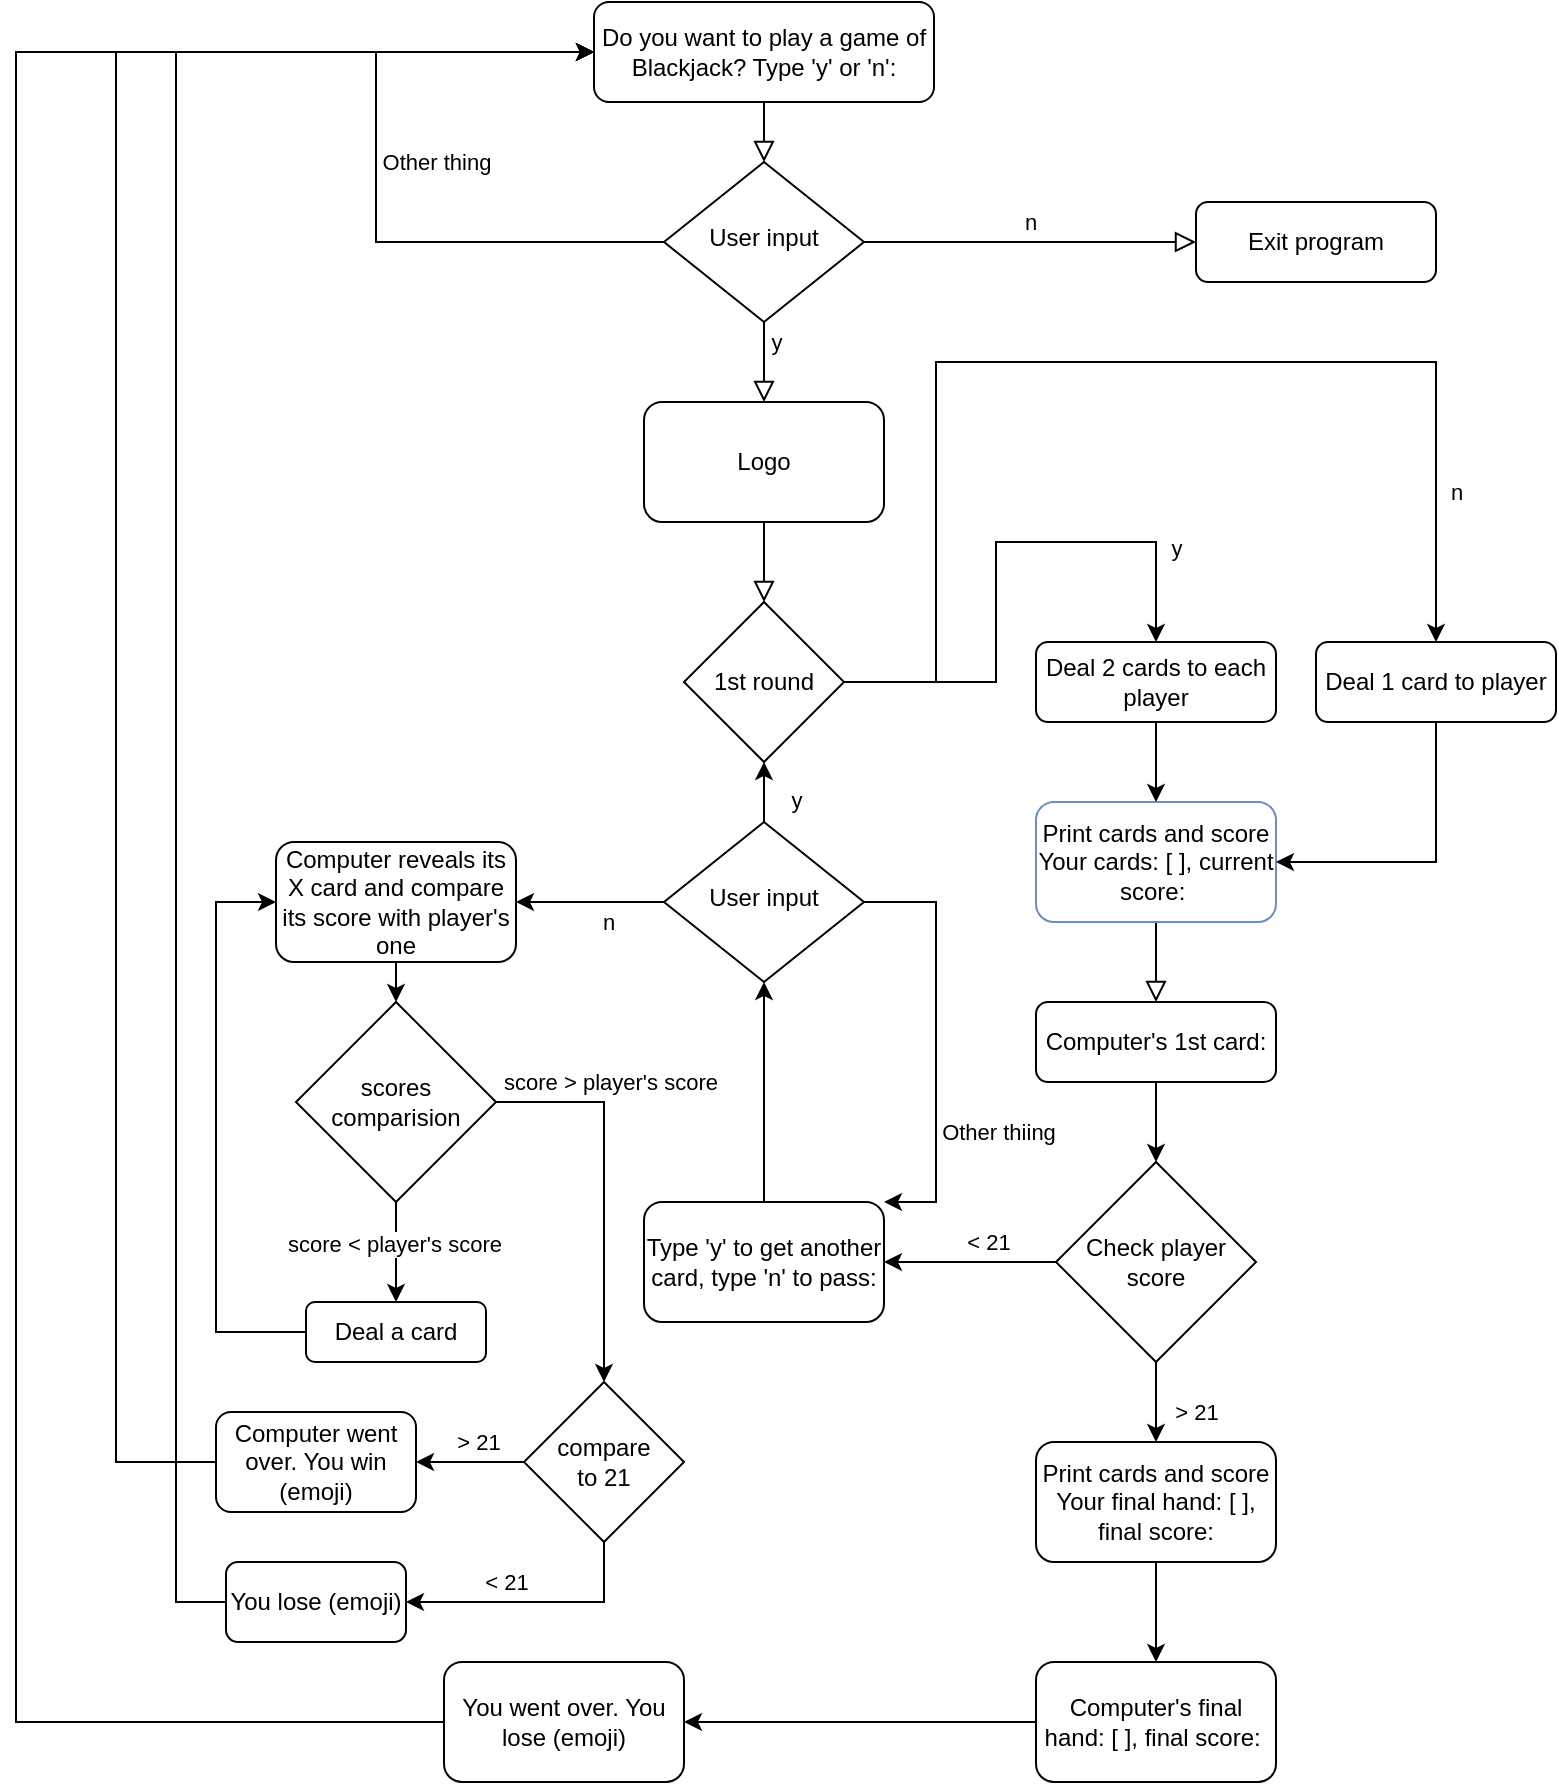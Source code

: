 <mxfile version="21.7.5" type="device">
  <diagram id="C5RBs43oDa-KdzZeNtuy" name="Page-1">
    <mxGraphModel dx="1063" dy="793" grid="1" gridSize="10" guides="1" tooltips="1" connect="1" arrows="1" fold="1" page="1" pageScale="1" pageWidth="827" pageHeight="1169" math="0" shadow="0">
      <root>
        <mxCell id="WIyWlLk6GJQsqaUBKTNV-0" />
        <mxCell id="WIyWlLk6GJQsqaUBKTNV-1" parent="WIyWlLk6GJQsqaUBKTNV-0" />
        <mxCell id="WIyWlLk6GJQsqaUBKTNV-2" value="" style="rounded=0;html=1;jettySize=auto;orthogonalLoop=1;fontSize=11;endArrow=block;endFill=0;endSize=8;strokeWidth=1;shadow=0;labelBackgroundColor=none;edgeStyle=orthogonalEdgeStyle;" parent="WIyWlLk6GJQsqaUBKTNV-1" source="WIyWlLk6GJQsqaUBKTNV-3" target="WIyWlLk6GJQsqaUBKTNV-6" edge="1">
          <mxGeometry relative="1" as="geometry" />
        </mxCell>
        <mxCell id="WIyWlLk6GJQsqaUBKTNV-3" value="Do you want to play a game of Blackjack? Type &#39;y&#39; or &#39;n&#39;:" style="rounded=1;whiteSpace=wrap;html=1;fontSize=12;glass=0;strokeWidth=1;shadow=0;" parent="WIyWlLk6GJQsqaUBKTNV-1" vertex="1">
          <mxGeometry x="329" y="20" width="170" height="50" as="geometry" />
        </mxCell>
        <mxCell id="WIyWlLk6GJQsqaUBKTNV-4" value="" style="rounded=0;html=1;jettySize=auto;orthogonalLoop=1;fontSize=11;endArrow=block;endFill=0;endSize=8;strokeWidth=1;shadow=0;labelBackgroundColor=none;edgeStyle=orthogonalEdgeStyle;entryX=0.5;entryY=0;entryDx=0;entryDy=0;" parent="WIyWlLk6GJQsqaUBKTNV-1" source="WIyWlLk6GJQsqaUBKTNV-6" target="Mu0KdUSEUAVp_XpvKvDE-2" edge="1">
          <mxGeometry y="20" relative="1" as="geometry">
            <mxPoint as="offset" />
            <mxPoint x="414" y="240" as="targetPoint" />
          </mxGeometry>
        </mxCell>
        <mxCell id="Mu0KdUSEUAVp_XpvKvDE-21" value="y" style="edgeLabel;html=1;align=center;verticalAlign=middle;resizable=0;points=[];" vertex="1" connectable="0" parent="WIyWlLk6GJQsqaUBKTNV-4">
          <mxGeometry x="-0.72" relative="1" as="geometry">
            <mxPoint x="6" y="4" as="offset" />
          </mxGeometry>
        </mxCell>
        <mxCell id="WIyWlLk6GJQsqaUBKTNV-5" value="n" style="edgeStyle=orthogonalEdgeStyle;rounded=0;html=1;jettySize=auto;orthogonalLoop=1;fontSize=11;endArrow=block;endFill=0;endSize=8;strokeWidth=1;shadow=0;labelBackgroundColor=none;" parent="WIyWlLk6GJQsqaUBKTNV-1" source="WIyWlLk6GJQsqaUBKTNV-6" target="WIyWlLk6GJQsqaUBKTNV-7" edge="1">
          <mxGeometry y="10" relative="1" as="geometry">
            <mxPoint as="offset" />
          </mxGeometry>
        </mxCell>
        <mxCell id="WIyWlLk6GJQsqaUBKTNV-6" value="User input" style="rhombus;whiteSpace=wrap;html=1;shadow=0;fontFamily=Helvetica;fontSize=12;align=center;strokeWidth=1;spacing=6;spacingTop=-4;" parent="WIyWlLk6GJQsqaUBKTNV-1" vertex="1">
          <mxGeometry x="364" y="100" width="100" height="80" as="geometry" />
        </mxCell>
        <mxCell id="WIyWlLk6GJQsqaUBKTNV-7" value="Exit program" style="rounded=1;whiteSpace=wrap;html=1;fontSize=12;glass=0;strokeWidth=1;shadow=0;" parent="WIyWlLk6GJQsqaUBKTNV-1" vertex="1">
          <mxGeometry x="630" y="120" width="120" height="40" as="geometry" />
        </mxCell>
        <mxCell id="WIyWlLk6GJQsqaUBKTNV-8" value="" style="rounded=0;html=1;jettySize=auto;orthogonalLoop=1;fontSize=11;endArrow=block;endFill=0;endSize=8;strokeWidth=1;shadow=0;labelBackgroundColor=none;edgeStyle=orthogonalEdgeStyle;exitX=0.5;exitY=1;exitDx=0;exitDy=0;" parent="WIyWlLk6GJQsqaUBKTNV-1" source="Mu0KdUSEUAVp_XpvKvDE-11" target="WIyWlLk6GJQsqaUBKTNV-11" edge="1">
          <mxGeometry x="0.333" y="20" relative="1" as="geometry">
            <mxPoint as="offset" />
            <mxPoint x="130" y="200" as="sourcePoint" />
          </mxGeometry>
        </mxCell>
        <mxCell id="WIyWlLk6GJQsqaUBKTNV-9" value="" style="edgeStyle=orthogonalEdgeStyle;rounded=0;html=1;jettySize=auto;orthogonalLoop=1;fontSize=11;endArrow=block;endFill=0;endSize=8;strokeWidth=1;shadow=0;labelBackgroundColor=none;exitX=0.5;exitY=1;exitDx=0;exitDy=0;entryX=0.5;entryY=0;entryDx=0;entryDy=0;" parent="WIyWlLk6GJQsqaUBKTNV-1" source="Mu0KdUSEUAVp_XpvKvDE-2" target="Mu0KdUSEUAVp_XpvKvDE-6" edge="1">
          <mxGeometry y="10" relative="1" as="geometry">
            <mxPoint as="offset" />
            <mxPoint x="464" y="280" as="sourcePoint" />
            <mxPoint x="414" y="330" as="targetPoint" />
          </mxGeometry>
        </mxCell>
        <mxCell id="WIyWlLk6GJQsqaUBKTNV-11" value="Computer&#39;s 1st card:" style="rounded=1;whiteSpace=wrap;html=1;fontSize=12;glass=0;strokeWidth=1;shadow=0;" parent="WIyWlLk6GJQsqaUBKTNV-1" vertex="1">
          <mxGeometry x="550" y="520" width="120" height="40" as="geometry" />
        </mxCell>
        <mxCell id="WIyWlLk6GJQsqaUBKTNV-12" value="Deal 2 cards to each player" style="rounded=1;whiteSpace=wrap;html=1;fontSize=12;glass=0;strokeWidth=1;shadow=0;" parent="WIyWlLk6GJQsqaUBKTNV-1" vertex="1">
          <mxGeometry x="550" y="340" width="120" height="40" as="geometry" />
        </mxCell>
        <mxCell id="Mu0KdUSEUAVp_XpvKvDE-0" value="" style="endArrow=classic;html=1;rounded=0;entryX=0;entryY=0.5;entryDx=0;entryDy=0;exitX=0;exitY=0.5;exitDx=0;exitDy=0;" edge="1" parent="WIyWlLk6GJQsqaUBKTNV-1" source="WIyWlLk6GJQsqaUBKTNV-6" target="WIyWlLk6GJQsqaUBKTNV-3">
          <mxGeometry width="50" height="50" relative="1" as="geometry">
            <mxPoint x="390" y="430" as="sourcePoint" />
            <mxPoint x="440" y="380" as="targetPoint" />
            <Array as="points">
              <mxPoint x="220" y="140" />
              <mxPoint x="220" y="45" />
            </Array>
          </mxGeometry>
        </mxCell>
        <mxCell id="Mu0KdUSEUAVp_XpvKvDE-1" value="Other thing" style="edgeLabel;html=1;align=center;verticalAlign=middle;resizable=0;points=[];" vertex="1" connectable="0" parent="Mu0KdUSEUAVp_XpvKvDE-0">
          <mxGeometry x="0.006" y="-1" relative="1" as="geometry">
            <mxPoint x="29" y="-9" as="offset" />
          </mxGeometry>
        </mxCell>
        <mxCell id="Mu0KdUSEUAVp_XpvKvDE-2" value="Logo" style="rounded=1;whiteSpace=wrap;html=1;" vertex="1" parent="WIyWlLk6GJQsqaUBKTNV-1">
          <mxGeometry x="354" y="220" width="120" height="60" as="geometry" />
        </mxCell>
        <mxCell id="Mu0KdUSEUAVp_XpvKvDE-6" value="1st round" style="rhombus;whiteSpace=wrap;html=1;" vertex="1" parent="WIyWlLk6GJQsqaUBKTNV-1">
          <mxGeometry x="374" y="320" width="80" height="80" as="geometry" />
        </mxCell>
        <mxCell id="Mu0KdUSEUAVp_XpvKvDE-11" value="Print cards and score&lt;br&gt;Your cards: [ ], current score:&amp;nbsp;" style="rounded=1;whiteSpace=wrap;html=1;fillColor=#FFFFFF;strokeColor=#6c8ebf;" vertex="1" parent="WIyWlLk6GJQsqaUBKTNV-1">
          <mxGeometry x="550" y="420" width="120" height="60" as="geometry" />
        </mxCell>
        <mxCell id="Mu0KdUSEUAVp_XpvKvDE-12" value="" style="endArrow=classic;html=1;rounded=0;entryX=0.5;entryY=0;entryDx=0;entryDy=0;exitX=0.5;exitY=1;exitDx=0;exitDy=0;" edge="1" parent="WIyWlLk6GJQsqaUBKTNV-1" source="WIyWlLk6GJQsqaUBKTNV-12" target="Mu0KdUSEUAVp_XpvKvDE-11">
          <mxGeometry width="50" height="50" relative="1" as="geometry">
            <mxPoint x="390" y="430" as="sourcePoint" />
            <mxPoint x="440" y="380" as="targetPoint" />
          </mxGeometry>
        </mxCell>
        <mxCell id="Mu0KdUSEUAVp_XpvKvDE-13" value="Type &#39;y&#39; to get another card, type &#39;n&#39; to pass:" style="rounded=1;whiteSpace=wrap;html=1;" vertex="1" parent="WIyWlLk6GJQsqaUBKTNV-1">
          <mxGeometry x="354" y="620" width="120" height="60" as="geometry" />
        </mxCell>
        <mxCell id="Mu0KdUSEUAVp_XpvKvDE-14" value="" style="endArrow=classic;html=1;rounded=0;entryX=0.5;entryY=0;entryDx=0;entryDy=0;exitX=0.5;exitY=1;exitDx=0;exitDy=0;" edge="1" parent="WIyWlLk6GJQsqaUBKTNV-1" source="WIyWlLk6GJQsqaUBKTNV-11" target="Mu0KdUSEUAVp_XpvKvDE-27">
          <mxGeometry width="50" height="50" relative="1" as="geometry">
            <mxPoint x="390" y="470" as="sourcePoint" />
            <mxPoint x="440" y="420" as="targetPoint" />
          </mxGeometry>
        </mxCell>
        <mxCell id="Mu0KdUSEUAVp_XpvKvDE-15" value="User input" style="rhombus;whiteSpace=wrap;html=1;shadow=0;fontFamily=Helvetica;fontSize=12;align=center;strokeWidth=1;spacing=6;spacingTop=-4;" vertex="1" parent="WIyWlLk6GJQsqaUBKTNV-1">
          <mxGeometry x="364" y="430" width="100" height="80" as="geometry" />
        </mxCell>
        <mxCell id="Mu0KdUSEUAVp_XpvKvDE-19" value="" style="endArrow=classic;html=1;rounded=0;entryX=0.5;entryY=1;entryDx=0;entryDy=0;exitX=0.5;exitY=0;exitDx=0;exitDy=0;" edge="1" parent="WIyWlLk6GJQsqaUBKTNV-1" source="Mu0KdUSEUAVp_XpvKvDE-15" target="Mu0KdUSEUAVp_XpvKvDE-6">
          <mxGeometry width="50" height="50" relative="1" as="geometry">
            <mxPoint x="414" y="590" as="sourcePoint" />
            <mxPoint x="440" y="380" as="targetPoint" />
          </mxGeometry>
        </mxCell>
        <mxCell id="Mu0KdUSEUAVp_XpvKvDE-41" value="y" style="edgeLabel;html=1;align=center;verticalAlign=middle;resizable=0;points=[];" vertex="1" connectable="0" parent="Mu0KdUSEUAVp_XpvKvDE-19">
          <mxGeometry x="-0.19" y="-2" relative="1" as="geometry">
            <mxPoint x="14" y="1" as="offset" />
          </mxGeometry>
        </mxCell>
        <mxCell id="Mu0KdUSEUAVp_XpvKvDE-22" value="Deal 1 card to player" style="rounded=1;whiteSpace=wrap;html=1;fontSize=12;glass=0;strokeWidth=1;shadow=0;" vertex="1" parent="WIyWlLk6GJQsqaUBKTNV-1">
          <mxGeometry x="690" y="340" width="120" height="40" as="geometry" />
        </mxCell>
        <mxCell id="Mu0KdUSEUAVp_XpvKvDE-24" value="" style="endArrow=classic;html=1;rounded=0;exitX=0.5;exitY=1;exitDx=0;exitDy=0;entryX=1;entryY=0.5;entryDx=0;entryDy=0;" edge="1" parent="WIyWlLk6GJQsqaUBKTNV-1" source="Mu0KdUSEUAVp_XpvKvDE-22" target="Mu0KdUSEUAVp_XpvKvDE-11">
          <mxGeometry width="50" height="50" relative="1" as="geometry">
            <mxPoint x="390" y="430" as="sourcePoint" />
            <mxPoint x="240" y="420" as="targetPoint" />
            <Array as="points">
              <mxPoint x="750" y="450" />
            </Array>
          </mxGeometry>
        </mxCell>
        <mxCell id="Mu0KdUSEUAVp_XpvKvDE-27" value="Check player score" style="rhombus;whiteSpace=wrap;html=1;" vertex="1" parent="WIyWlLk6GJQsqaUBKTNV-1">
          <mxGeometry x="560" y="600" width="100" height="100" as="geometry" />
        </mxCell>
        <mxCell id="Mu0KdUSEUAVp_XpvKvDE-29" value="" style="endArrow=classic;html=1;rounded=0;exitX=0;exitY=0.5;exitDx=0;exitDy=0;entryX=1;entryY=0.5;entryDx=0;entryDy=0;" edge="1" parent="WIyWlLk6GJQsqaUBKTNV-1" source="Mu0KdUSEUAVp_XpvKvDE-27" target="Mu0KdUSEUAVp_XpvKvDE-13">
          <mxGeometry width="50" height="50" relative="1" as="geometry">
            <mxPoint x="390" y="460" as="sourcePoint" />
            <mxPoint x="440" y="410" as="targetPoint" />
          </mxGeometry>
        </mxCell>
        <mxCell id="Mu0KdUSEUAVp_XpvKvDE-30" value="&amp;lt; 21" style="edgeLabel;html=1;align=center;verticalAlign=middle;resizable=0;points=[];" vertex="1" connectable="0" parent="Mu0KdUSEUAVp_XpvKvDE-29">
          <mxGeometry x="-0.541" y="2" relative="1" as="geometry">
            <mxPoint x="-15" y="-12" as="offset" />
          </mxGeometry>
        </mxCell>
        <mxCell id="Mu0KdUSEUAVp_XpvKvDE-34" value="" style="endArrow=classic;html=1;rounded=0;exitX=0.5;exitY=0;exitDx=0;exitDy=0;entryX=0.5;entryY=1;entryDx=0;entryDy=0;" edge="1" parent="WIyWlLk6GJQsqaUBKTNV-1" source="Mu0KdUSEUAVp_XpvKvDE-13" target="Mu0KdUSEUAVp_XpvKvDE-15">
          <mxGeometry width="50" height="50" relative="1" as="geometry">
            <mxPoint x="390" y="460" as="sourcePoint" />
            <mxPoint x="440" y="410" as="targetPoint" />
          </mxGeometry>
        </mxCell>
        <mxCell id="Mu0KdUSEUAVp_XpvKvDE-37" value="" style="endArrow=classic;html=1;rounded=0;entryX=0.5;entryY=0;entryDx=0;entryDy=0;exitX=1;exitY=0.5;exitDx=0;exitDy=0;" edge="1" parent="WIyWlLk6GJQsqaUBKTNV-1" source="Mu0KdUSEUAVp_XpvKvDE-6" target="WIyWlLk6GJQsqaUBKTNV-12">
          <mxGeometry width="50" height="50" relative="1" as="geometry">
            <mxPoint x="390" y="460" as="sourcePoint" />
            <mxPoint x="440" y="410" as="targetPoint" />
            <Array as="points">
              <mxPoint x="530" y="360" />
              <mxPoint x="530" y="290" />
              <mxPoint x="610" y="290" />
            </Array>
          </mxGeometry>
        </mxCell>
        <mxCell id="Mu0KdUSEUAVp_XpvKvDE-39" value="y" style="edgeLabel;html=1;align=center;verticalAlign=middle;resizable=0;points=[];" vertex="1" connectable="0" parent="Mu0KdUSEUAVp_XpvKvDE-37">
          <mxGeometry x="0.661" y="1" relative="1" as="geometry">
            <mxPoint x="9" as="offset" />
          </mxGeometry>
        </mxCell>
        <mxCell id="Mu0KdUSEUAVp_XpvKvDE-38" value="" style="endArrow=classic;html=1;rounded=0;entryX=0.5;entryY=0;entryDx=0;entryDy=0;exitX=1;exitY=0.5;exitDx=0;exitDy=0;" edge="1" parent="WIyWlLk6GJQsqaUBKTNV-1" source="Mu0KdUSEUAVp_XpvKvDE-6" target="Mu0KdUSEUAVp_XpvKvDE-22">
          <mxGeometry width="50" height="50" relative="1" as="geometry">
            <mxPoint x="390" y="460" as="sourcePoint" />
            <mxPoint x="440" y="410" as="targetPoint" />
            <Array as="points">
              <mxPoint x="500" y="360" />
              <mxPoint x="500" y="200" />
              <mxPoint x="750" y="200" />
            </Array>
          </mxGeometry>
        </mxCell>
        <mxCell id="Mu0KdUSEUAVp_XpvKvDE-40" value="n" style="edgeLabel;html=1;align=center;verticalAlign=middle;resizable=0;points=[];" vertex="1" connectable="0" parent="Mu0KdUSEUAVp_XpvKvDE-38">
          <mxGeometry x="0.759" relative="1" as="geometry">
            <mxPoint x="10" y="-3" as="offset" />
          </mxGeometry>
        </mxCell>
        <mxCell id="Mu0KdUSEUAVp_XpvKvDE-42" value="" style="endArrow=classic;html=1;rounded=0;entryX=1;entryY=0;entryDx=0;entryDy=0;exitX=1;exitY=0.5;exitDx=0;exitDy=0;" edge="1" parent="WIyWlLk6GJQsqaUBKTNV-1" source="Mu0KdUSEUAVp_XpvKvDE-15" target="Mu0KdUSEUAVp_XpvKvDE-13">
          <mxGeometry width="50" height="50" relative="1" as="geometry">
            <mxPoint x="390" y="460" as="sourcePoint" />
            <mxPoint x="440" y="410" as="targetPoint" />
            <Array as="points">
              <mxPoint x="500" y="470" />
              <mxPoint x="500" y="620" />
            </Array>
          </mxGeometry>
        </mxCell>
        <mxCell id="Mu0KdUSEUAVp_XpvKvDE-43" value="Other thiing" style="edgeLabel;html=1;align=center;verticalAlign=middle;resizable=0;points=[];" vertex="1" connectable="0" parent="Mu0KdUSEUAVp_XpvKvDE-42">
          <mxGeometry x="0.166" y="1" relative="1" as="geometry">
            <mxPoint x="30" y="27" as="offset" />
          </mxGeometry>
        </mxCell>
        <mxCell id="Mu0KdUSEUAVp_XpvKvDE-44" value="" style="endArrow=classic;html=1;rounded=0;exitX=0;exitY=0.5;exitDx=0;exitDy=0;entryX=1;entryY=0.5;entryDx=0;entryDy=0;" edge="1" parent="WIyWlLk6GJQsqaUBKTNV-1" source="Mu0KdUSEUAVp_XpvKvDE-15" target="Mu0KdUSEUAVp_XpvKvDE-63">
          <mxGeometry width="50" height="50" relative="1" as="geometry">
            <mxPoint x="390" y="460" as="sourcePoint" />
            <mxPoint x="250" y="540" as="targetPoint" />
          </mxGeometry>
        </mxCell>
        <mxCell id="Mu0KdUSEUAVp_XpvKvDE-45" value="n" style="edgeLabel;html=1;align=center;verticalAlign=middle;resizable=0;points=[];" vertex="1" connectable="0" parent="Mu0KdUSEUAVp_XpvKvDE-44">
          <mxGeometry x="0.281" relative="1" as="geometry">
            <mxPoint x="19" y="10" as="offset" />
          </mxGeometry>
        </mxCell>
        <mxCell id="Mu0KdUSEUAVp_XpvKvDE-46" value="" style="endArrow=classic;html=1;rounded=0;exitX=0.5;exitY=1;exitDx=0;exitDy=0;entryX=0.5;entryY=0;entryDx=0;entryDy=0;" edge="1" parent="WIyWlLk6GJQsqaUBKTNV-1" source="Mu0KdUSEUAVp_XpvKvDE-27" target="Mu0KdUSEUAVp_XpvKvDE-48">
          <mxGeometry width="50" height="50" relative="1" as="geometry">
            <mxPoint x="390" y="600" as="sourcePoint" />
            <mxPoint x="610" y="760" as="targetPoint" />
          </mxGeometry>
        </mxCell>
        <mxCell id="Mu0KdUSEUAVp_XpvKvDE-47" value="&amp;gt; 21" style="edgeLabel;html=1;align=center;verticalAlign=middle;resizable=0;points=[];" vertex="1" connectable="0" parent="Mu0KdUSEUAVp_XpvKvDE-46">
          <mxGeometry x="-0.417" y="1" relative="1" as="geometry">
            <mxPoint x="19" y="13" as="offset" />
          </mxGeometry>
        </mxCell>
        <mxCell id="Mu0KdUSEUAVp_XpvKvDE-48" value="Print cards and score&lt;br&gt;Your final hand: [ ], final score:" style="rounded=1;whiteSpace=wrap;html=1;" vertex="1" parent="WIyWlLk6GJQsqaUBKTNV-1">
          <mxGeometry x="550" y="740" width="120" height="60" as="geometry" />
        </mxCell>
        <mxCell id="Mu0KdUSEUAVp_XpvKvDE-50" value="Computer&#39;s final hand: [ ], final score:&amp;nbsp;" style="rounded=1;whiteSpace=wrap;html=1;" vertex="1" parent="WIyWlLk6GJQsqaUBKTNV-1">
          <mxGeometry x="550" y="850" width="120" height="60" as="geometry" />
        </mxCell>
        <mxCell id="Mu0KdUSEUAVp_XpvKvDE-51" value="" style="endArrow=classic;html=1;rounded=0;entryX=0.5;entryY=0;entryDx=0;entryDy=0;exitX=0.5;exitY=1;exitDx=0;exitDy=0;" edge="1" parent="WIyWlLk6GJQsqaUBKTNV-1" source="Mu0KdUSEUAVp_XpvKvDE-48" target="Mu0KdUSEUAVp_XpvKvDE-50">
          <mxGeometry width="50" height="50" relative="1" as="geometry">
            <mxPoint x="390" y="630" as="sourcePoint" />
            <mxPoint x="440" y="580" as="targetPoint" />
          </mxGeometry>
        </mxCell>
        <mxCell id="Mu0KdUSEUAVp_XpvKvDE-53" value="" style="endArrow=classic;html=1;rounded=0;exitX=0;exitY=0.5;exitDx=0;exitDy=0;entryX=1;entryY=0.5;entryDx=0;entryDy=0;" edge="1" parent="WIyWlLk6GJQsqaUBKTNV-1" source="Mu0KdUSEUAVp_XpvKvDE-50" target="Mu0KdUSEUAVp_XpvKvDE-52">
          <mxGeometry width="50" height="50" relative="1" as="geometry">
            <mxPoint x="390" y="680" as="sourcePoint" />
            <mxPoint x="474" y="880" as="targetPoint" />
          </mxGeometry>
        </mxCell>
        <mxCell id="Mu0KdUSEUAVp_XpvKvDE-54" value="" style="endArrow=classic;html=1;rounded=0;exitX=0;exitY=0.5;exitDx=0;exitDy=0;entryX=0;entryY=0.5;entryDx=0;entryDy=0;" edge="1" parent="WIyWlLk6GJQsqaUBKTNV-1" source="Mu0KdUSEUAVp_XpvKvDE-52" target="WIyWlLk6GJQsqaUBKTNV-3">
          <mxGeometry width="50" height="50" relative="1" as="geometry">
            <mxPoint x="390" y="680" as="sourcePoint" />
            <mxPoint x="440" y="630" as="targetPoint" />
            <Array as="points">
              <mxPoint x="40" y="880" />
              <mxPoint x="40" y="45" />
            </Array>
          </mxGeometry>
        </mxCell>
        <mxCell id="Mu0KdUSEUAVp_XpvKvDE-52" value="You went over. You lose (emoji)" style="rounded=1;whiteSpace=wrap;html=1;" vertex="1" parent="WIyWlLk6GJQsqaUBKTNV-1">
          <mxGeometry x="254" y="850" width="120" height="60" as="geometry" />
        </mxCell>
        <mxCell id="Mu0KdUSEUAVp_XpvKvDE-63" value="Computer reveals its X card and compare its score with player&#39;s one" style="rounded=1;whiteSpace=wrap;html=1;" vertex="1" parent="WIyWlLk6GJQsqaUBKTNV-1">
          <mxGeometry x="170" y="440" width="120" height="60" as="geometry" />
        </mxCell>
        <mxCell id="Mu0KdUSEUAVp_XpvKvDE-64" value="scores comparision" style="rhombus;whiteSpace=wrap;html=1;" vertex="1" parent="WIyWlLk6GJQsqaUBKTNV-1">
          <mxGeometry x="180" y="520" width="100" height="100" as="geometry" />
        </mxCell>
        <mxCell id="Mu0KdUSEUAVp_XpvKvDE-65" value="" style="endArrow=classic;html=1;rounded=0;exitX=0.5;exitY=1;exitDx=0;exitDy=0;entryX=0.5;entryY=0;entryDx=0;entryDy=0;" edge="1" parent="WIyWlLk6GJQsqaUBKTNV-1" source="Mu0KdUSEUAVp_XpvKvDE-63" target="Mu0KdUSEUAVp_XpvKvDE-64">
          <mxGeometry width="50" height="50" relative="1" as="geometry">
            <mxPoint x="390" y="540" as="sourcePoint" />
            <mxPoint x="440" y="490" as="targetPoint" />
          </mxGeometry>
        </mxCell>
        <mxCell id="Mu0KdUSEUAVp_XpvKvDE-66" value="" style="endArrow=classic;html=1;rounded=0;exitX=0.5;exitY=1;exitDx=0;exitDy=0;entryX=0.5;entryY=0;entryDx=0;entryDy=0;" edge="1" parent="WIyWlLk6GJQsqaUBKTNV-1" source="Mu0KdUSEUAVp_XpvKvDE-64" target="Mu0KdUSEUAVp_XpvKvDE-68">
          <mxGeometry width="50" height="50" relative="1" as="geometry">
            <mxPoint x="390" y="670" as="sourcePoint" />
            <mxPoint x="250" y="770" as="targetPoint" />
          </mxGeometry>
        </mxCell>
        <mxCell id="Mu0KdUSEUAVp_XpvKvDE-67" value="score &amp;lt; player&#39;s score" style="edgeLabel;html=1;align=center;verticalAlign=middle;resizable=0;points=[];" vertex="1" connectable="0" parent="Mu0KdUSEUAVp_XpvKvDE-66">
          <mxGeometry x="-0.214" y="-1" relative="1" as="geometry">
            <mxPoint y="1" as="offset" />
          </mxGeometry>
        </mxCell>
        <mxCell id="Mu0KdUSEUAVp_XpvKvDE-68" value="Deal a card" style="rounded=1;whiteSpace=wrap;html=1;" vertex="1" parent="WIyWlLk6GJQsqaUBKTNV-1">
          <mxGeometry x="185" y="670" width="90" height="30" as="geometry" />
        </mxCell>
        <mxCell id="Mu0KdUSEUAVp_XpvKvDE-69" value="" style="endArrow=classic;html=1;rounded=0;exitX=0;exitY=0.5;exitDx=0;exitDy=0;entryX=0;entryY=0.5;entryDx=0;entryDy=0;" edge="1" parent="WIyWlLk6GJQsqaUBKTNV-1" source="Mu0KdUSEUAVp_XpvKvDE-68" target="Mu0KdUSEUAVp_XpvKvDE-63">
          <mxGeometry width="50" height="50" relative="1" as="geometry">
            <mxPoint x="390" y="670" as="sourcePoint" />
            <mxPoint x="440" y="620" as="targetPoint" />
            <Array as="points">
              <mxPoint x="140" y="685" />
              <mxPoint x="140" y="580" />
              <mxPoint x="140" y="470" />
            </Array>
          </mxGeometry>
        </mxCell>
        <mxCell id="Mu0KdUSEUAVp_XpvKvDE-70" value="" style="endArrow=classic;html=1;rounded=0;exitX=1;exitY=0.5;exitDx=0;exitDy=0;entryX=0.5;entryY=0;entryDx=0;entryDy=0;" edge="1" parent="WIyWlLk6GJQsqaUBKTNV-1" source="Mu0KdUSEUAVp_XpvKvDE-64" target="Mu0KdUSEUAVp_XpvKvDE-72">
          <mxGeometry width="50" height="50" relative="1" as="geometry">
            <mxPoint x="390" y="590" as="sourcePoint" />
            <mxPoint x="340" y="750" as="targetPoint" />
            <Array as="points">
              <mxPoint x="334" y="570" />
            </Array>
          </mxGeometry>
        </mxCell>
        <mxCell id="Mu0KdUSEUAVp_XpvKvDE-71" value="score &amp;gt; player&#39;s score" style="edgeLabel;html=1;align=center;verticalAlign=middle;resizable=0;points=[];" vertex="1" connectable="0" parent="Mu0KdUSEUAVp_XpvKvDE-70">
          <mxGeometry x="-0.585" relative="1" as="geometry">
            <mxPoint x="16" y="-10" as="offset" />
          </mxGeometry>
        </mxCell>
        <mxCell id="Mu0KdUSEUAVp_XpvKvDE-72" value="compare &lt;br&gt;to 21" style="rhombus;whiteSpace=wrap;html=1;" vertex="1" parent="WIyWlLk6GJQsqaUBKTNV-1">
          <mxGeometry x="294" y="710" width="80" height="80" as="geometry" />
        </mxCell>
        <mxCell id="Mu0KdUSEUAVp_XpvKvDE-73" value="Computer went over. You win (emoji)" style="rounded=1;whiteSpace=wrap;html=1;" vertex="1" parent="WIyWlLk6GJQsqaUBKTNV-1">
          <mxGeometry x="140" y="725" width="100" height="50" as="geometry" />
        </mxCell>
        <mxCell id="Mu0KdUSEUAVp_XpvKvDE-74" value="" style="endArrow=classic;html=1;rounded=0;exitX=0;exitY=0.5;exitDx=0;exitDy=0;entryX=1;entryY=0.5;entryDx=0;entryDy=0;" edge="1" parent="WIyWlLk6GJQsqaUBKTNV-1" source="Mu0KdUSEUAVp_XpvKvDE-72" target="Mu0KdUSEUAVp_XpvKvDE-73">
          <mxGeometry width="50" height="50" relative="1" as="geometry">
            <mxPoint x="390" y="720" as="sourcePoint" />
            <mxPoint x="440" y="670" as="targetPoint" />
          </mxGeometry>
        </mxCell>
        <mxCell id="Mu0KdUSEUAVp_XpvKvDE-75" value="&amp;gt; 21" style="edgeLabel;html=1;align=center;verticalAlign=middle;resizable=0;points=[];" vertex="1" connectable="0" parent="Mu0KdUSEUAVp_XpvKvDE-74">
          <mxGeometry x="-0.2" relative="1" as="geometry">
            <mxPoint x="-2" y="-10" as="offset" />
          </mxGeometry>
        </mxCell>
        <mxCell id="Mu0KdUSEUAVp_XpvKvDE-76" value="" style="endArrow=classic;html=1;rounded=0;exitX=0;exitY=0.5;exitDx=0;exitDy=0;entryX=0;entryY=0.5;entryDx=0;entryDy=0;" edge="1" parent="WIyWlLk6GJQsqaUBKTNV-1" source="Mu0KdUSEUAVp_XpvKvDE-73" target="WIyWlLk6GJQsqaUBKTNV-3">
          <mxGeometry width="50" height="50" relative="1" as="geometry">
            <mxPoint x="390" y="720" as="sourcePoint" />
            <mxPoint x="100" y="380" as="targetPoint" />
            <Array as="points">
              <mxPoint x="90" y="750" />
              <mxPoint x="90" y="45" />
            </Array>
          </mxGeometry>
        </mxCell>
        <mxCell id="Mu0KdUSEUAVp_XpvKvDE-77" value="You lose (emoji)" style="rounded=1;whiteSpace=wrap;html=1;" vertex="1" parent="WIyWlLk6GJQsqaUBKTNV-1">
          <mxGeometry x="145" y="800" width="90" height="40" as="geometry" />
        </mxCell>
        <mxCell id="Mu0KdUSEUAVp_XpvKvDE-78" value="" style="endArrow=classic;html=1;rounded=0;exitX=0;exitY=0.5;exitDx=0;exitDy=0;entryX=0;entryY=0.5;entryDx=0;entryDy=0;" edge="1" parent="WIyWlLk6GJQsqaUBKTNV-1" source="Mu0KdUSEUAVp_XpvKvDE-77" target="WIyWlLk6GJQsqaUBKTNV-3">
          <mxGeometry width="50" height="50" relative="1" as="geometry">
            <mxPoint x="390" y="570" as="sourcePoint" />
            <mxPoint x="440" y="520" as="targetPoint" />
            <Array as="points">
              <mxPoint x="120" y="820" />
              <mxPoint x="120" y="45" />
            </Array>
          </mxGeometry>
        </mxCell>
        <mxCell id="Mu0KdUSEUAVp_XpvKvDE-79" value="" style="endArrow=classic;html=1;rounded=0;exitX=0.5;exitY=1;exitDx=0;exitDy=0;entryX=1;entryY=0.5;entryDx=0;entryDy=0;" edge="1" parent="WIyWlLk6GJQsqaUBKTNV-1" source="Mu0KdUSEUAVp_XpvKvDE-72" target="Mu0KdUSEUAVp_XpvKvDE-77">
          <mxGeometry width="50" height="50" relative="1" as="geometry">
            <mxPoint x="390" y="760" as="sourcePoint" />
            <mxPoint x="440" y="710" as="targetPoint" />
            <Array as="points">
              <mxPoint x="334" y="820" />
            </Array>
          </mxGeometry>
        </mxCell>
        <mxCell id="Mu0KdUSEUAVp_XpvKvDE-80" value="&amp;lt; 21" style="edgeLabel;html=1;align=center;verticalAlign=middle;resizable=0;points=[];" vertex="1" connectable="0" parent="Mu0KdUSEUAVp_XpvKvDE-79">
          <mxGeometry x="0.297" relative="1" as="geometry">
            <mxPoint x="4" y="-10" as="offset" />
          </mxGeometry>
        </mxCell>
      </root>
    </mxGraphModel>
  </diagram>
</mxfile>
